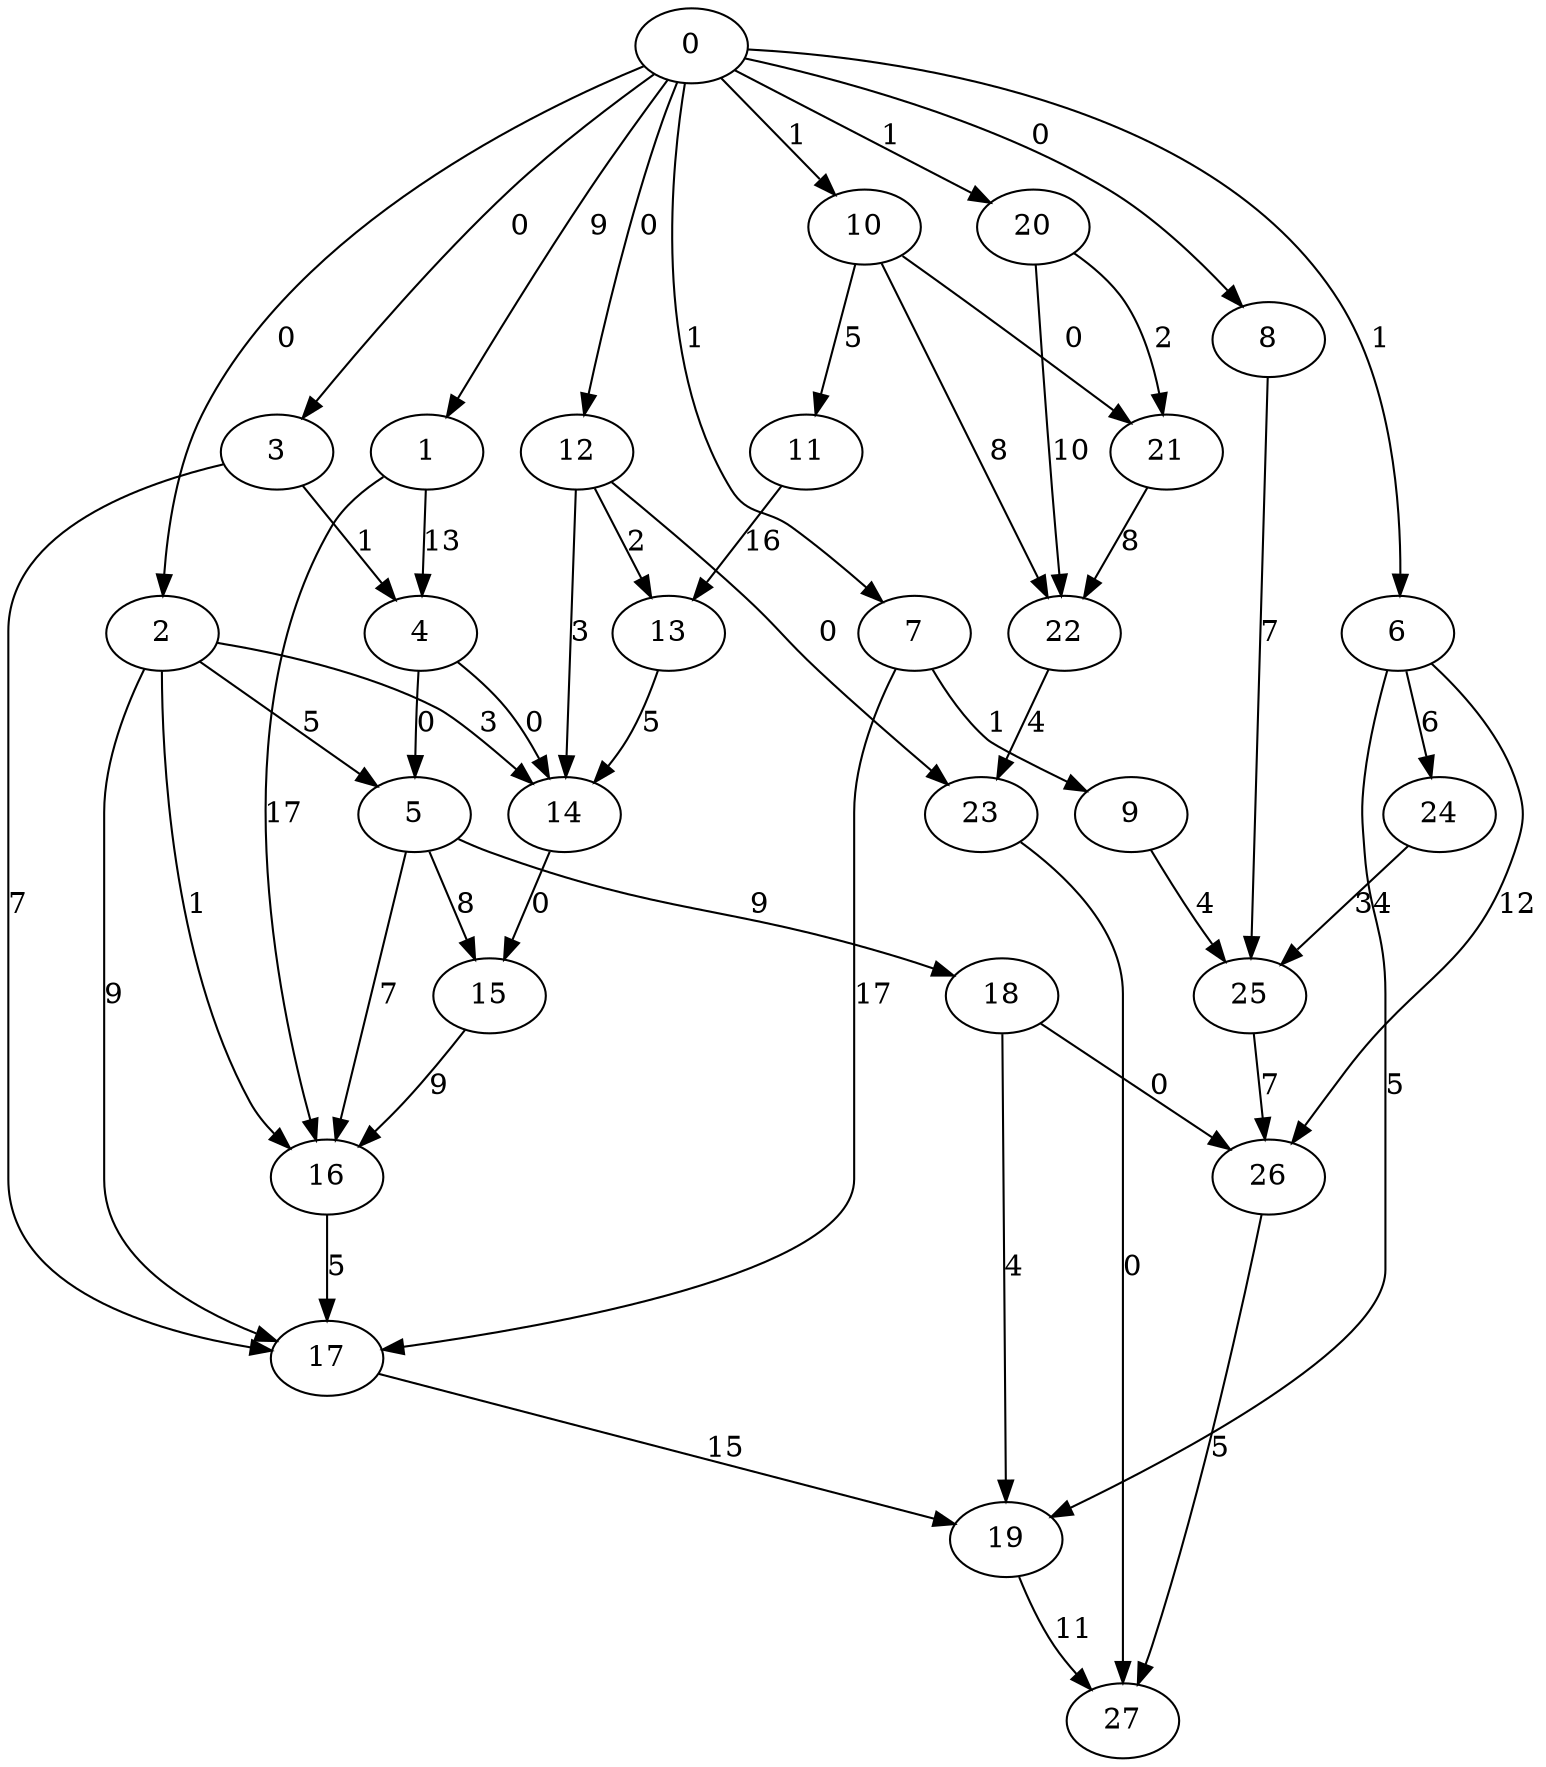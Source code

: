 digraph small {
0 -> 1 [ label = 9 ];
0 -> 2 [ label = 0 ];
0 -> 3 [ label = 0 ];
0 -> 6 [ label = 1 ];
0 -> 7 [ label = 1 ];
0 -> 8 [ label = 0 ];
0 -> 10 [ label = 1 ];
0 -> 12 [ label = 0 ];
0 -> 20 [ label = 1 ];
1 -> 4 [ label = 13 ];
1 -> 16 [ label = 17 ];
2 -> 5 [ label = 5 ];
2 -> 14 [ label = 3 ];
2 -> 16 [ label = 1 ];
2 -> 17 [ label = 9 ];
3 -> 4 [ label = 1 ];
3 -> 17 [ label = 7 ];
4 -> 5 [ label = 0 ];
4 -> 14 [ label = 0 ];
5 -> 15 [ label = 8 ];
5 -> 16 [ label = 7 ];
5 -> 18 [ label = 9 ];
6 -> 19 [ label = 5 ];
6 -> 24 [ label = 6 ];
6 -> 26 [ label = 12 ];
7 -> 9 [ label = 1 ];
7 -> 17 [ label = 17 ];
8 -> 25 [ label = 7 ];
9 -> 25 [ label = 4 ];
10 -> 11 [ label = 5 ];
10 -> 21 [ label = 0 ];
10 -> 22 [ label = 8 ];
11 -> 13 [ label = 16 ];
12 -> 13 [ label = 2 ];
12 -> 14 [ label = 3 ];
12 -> 23 [ label = 0 ];
13 -> 14 [ label = 5 ];
14 -> 15 [ label = 0 ];
15 -> 16 [ label = 9 ];
16 -> 17 [ label = 5 ];
17 -> 19 [ label = 15 ];
18 -> 19 [ label = 4 ];
18 -> 26 [ label = 0 ];
19 -> 27 [ label = 11 ];
20 -> 21 [ label = 2 ];
20 -> 22 [ label = 10 ];
21 -> 22 [ label = 8 ];
22 -> 23 [ label = 4 ];
23 -> 27 [ label = 0 ];
24 -> 25 [ label = 34 ];
25 -> 26 [ label = 7 ];
26 -> 27 [ label = 5 ];
 }

